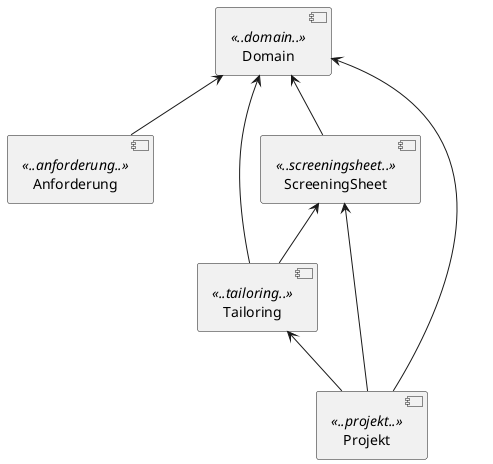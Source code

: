 @startuml

[Domain] <<..domain..>>
[Anforderung] <<..anforderung..>>
[ScreeningSheet] <<..screeningsheet..>>
[Tailoring] <<..tailoring..>>
[Projekt] <<..projekt..>>

[Domain] <-- [Anforderung]
[Domain] <-- [ScreeningSheet]
[Domain] <-- [Tailoring]
[Domain] <-- [Projekt]

[ScreeningSheet] <-- [Tailoring]
[ScreeningSheet] <-- [Projekt]

[Tailoring] <-- [Projekt]

@enduml